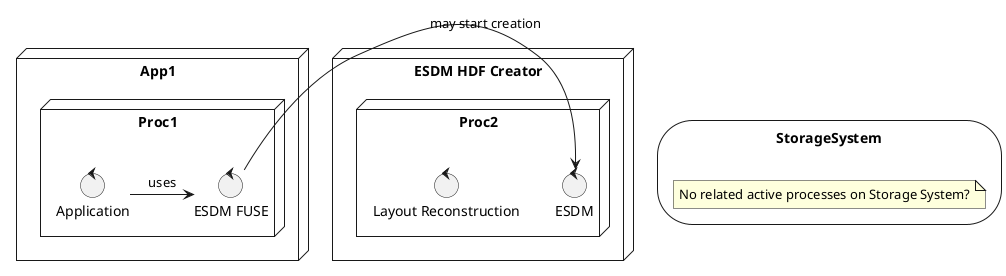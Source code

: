 @startuml



node App1 {
	node Proc1 {
	control "Application" as app
	control "ESDM FUSE" as fuse1 
	}
	
}

node "ESDM HDF Creator" {
	node Proc2 {
	control "ESDM" as esdm2
	control "Layout Reconstruction" as layout1
	}
}

storage StorageSystem {
note "No related active processes on Storage System?" as N1
}


app -> fuse1: uses

fuse1 -> esdm2: may start creation




@enduml
